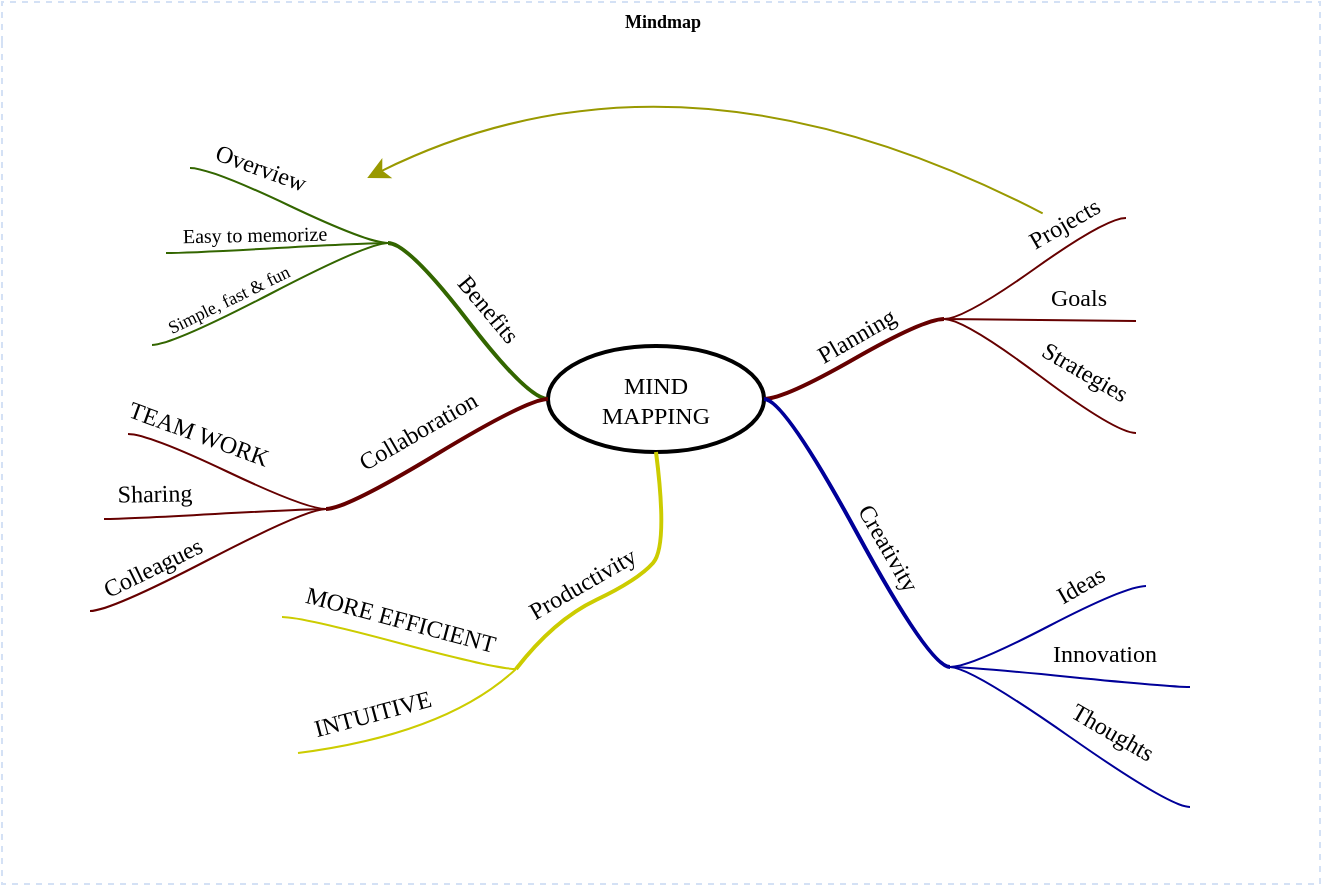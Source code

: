 <mxfile border="50" scale="3" compressed="false" locked="false" version="24.8.8">
  <diagram name="Blank" id="YmL12bMKpDGza6XwsDPr">
    <mxGraphModel dx="1354" dy="981" grid="0" gridSize="10" guides="1" tooltips="1" connect="1" arrows="1" fold="1" page="0" pageScale="1" pageWidth="827" pageHeight="1169" background="none" math="1" shadow="0">
      <root>
        <mxCell id="X5NqExCQtvZxIxQ7pmgY-0" />
        <mxCell id="1" parent="X5NqExCQtvZxIxQ7pmgY-0" />
        <mxCell id="Gr0Zq-AI6Quabplr0KPa-179" value="Mindmap" style="swimlane;html=1;startSize=20;horizontal=1;containerType=tree;labelBackgroundColor=none;strokeColor=#D4E1F5;strokeWidth=1;fillColor=none;fontFamily=Comic Sans MS;fontSize=9;swimlaneLine=0;dashed=1;collapsible=0;" parent="1" vertex="1">
          <mxGeometry x="84" y="80" width="659" height="441" as="geometry" />
        </mxCell>
        <mxCell id="Gr0Zq-AI6Quabplr0KPa-180" value="&lt;font face=&quot;Comic Sans MS&quot;&gt;MIND&lt;br&gt;MAPPING&lt;/font&gt;" style="ellipse;whiteSpace=wrap;html=1;align=center;container=1;recursiveResize=0;treeFolding=1;strokeWidth=2;" parent="Gr0Zq-AI6Quabplr0KPa-179" vertex="1">
          <mxGeometry x="273" y="172" width="108" height="53" as="geometry" />
        </mxCell>
        <mxCell id="Gr0Zq-AI6Quabplr0KPa-181" value="" style="whiteSpace=wrap;html=1;rounded=1;arcSize=50;align=center;verticalAlign=middle;container=1;recursiveResize=0;strokeWidth=1;autosize=1;spacing=4;treeFolding=1;" parent="Gr0Zq-AI6Quabplr0KPa-179" vertex="1">
          <mxGeometry x="471" y="158" height="1" as="geometry" />
        </mxCell>
        <mxCell id="Gr0Zq-AI6Quabplr0KPa-182" value="" style="edgeStyle=entityRelationEdgeStyle;startArrow=none;endArrow=none;segment=10;curved=1;strokeWidth=2;strokeColor=#660000;rounded=0;fontSize=12;startSize=8;endSize=8;" parent="Gr0Zq-AI6Quabplr0KPa-179" source="Gr0Zq-AI6Quabplr0KPa-180" target="Gr0Zq-AI6Quabplr0KPa-181" edge="1">
          <mxGeometry relative="1" as="geometry">
            <mxPoint x="163" y="175.5" as="sourcePoint" />
            <mxPoint x="225" y="198" as="targetPoint" />
          </mxGeometry>
        </mxCell>
        <mxCell id="Gr0Zq-AI6Quabplr0KPa-183" value="Planning" style="text;html=1;resizable=0;points=[];align=center;verticalAlign=middle;labelBackgroundColor=none;rotation=-30;fontFamily=Comic Sans MS;" parent="Gr0Zq-AI6Quabplr0KPa-182" vertex="1" connectable="0">
          <mxGeometry x="0.025" y="2" relative="1" as="geometry">
            <mxPoint x="1" y="-9" as="offset" />
          </mxGeometry>
        </mxCell>
        <mxCell id="Gr0Zq-AI6Quabplr0KPa-184" value="" style="whiteSpace=wrap;html=1;rounded=1;arcSize=50;align=center;verticalAlign=middle;container=1;recursiveResize=0;strokeWidth=1;autosize=1;spacing=4;treeFolding=1;collapsible=0;" parent="Gr0Zq-AI6Quabplr0KPa-179" vertex="1" collapsed="1">
          <mxGeometry x="562" y="108" width="5" as="geometry" />
        </mxCell>
        <mxCell id="Gr0Zq-AI6Quabplr0KPa-185" value="" style="edgeStyle=entityRelationEdgeStyle;startArrow=none;endArrow=none;segment=10;curved=1;strokeColor=#660000;rounded=0;fontSize=12;startSize=8;endSize=8;" parent="Gr0Zq-AI6Quabplr0KPa-179" source="Gr0Zq-AI6Quabplr0KPa-181" target="Gr0Zq-AI6Quabplr0KPa-184" edge="1">
          <mxGeometry relative="1" as="geometry">
            <mxPoint x="194" y="91.5" as="sourcePoint" />
            <mxPoint x="256" y="114" as="targetPoint" />
          </mxGeometry>
        </mxCell>
        <mxCell id="Gr0Zq-AI6Quabplr0KPa-186" value="Projects" style="text;html=1;resizable=0;points=[];align=center;verticalAlign=middle;labelBackgroundColor=none;fontFamily=Comic Sans MS;rotation=-30;" parent="Gr0Zq-AI6Quabplr0KPa-185" vertex="1">
          <mxGeometry x="0.257" relative="1" as="geometry">
            <mxPoint x="3" y="-14" as="offset" />
          </mxGeometry>
        </mxCell>
        <mxCell id="Gr0Zq-AI6Quabplr0KPa-187" value="" style="whiteSpace=wrap;html=1;rounded=1;arcSize=50;align=center;verticalAlign=middle;container=1;recursiveResize=0;strokeWidth=1;autosize=1;spacing=4;treeFolding=1;collapsible=0;" parent="Gr0Zq-AI6Quabplr0KPa-179" vertex="1">
          <mxGeometry x="567" y="159" height="1" as="geometry" />
        </mxCell>
        <mxCell id="Gr0Zq-AI6Quabplr0KPa-188" value="" style="edgeStyle=entityRelationEdgeStyle;startArrow=none;endArrow=none;segment=10;curved=1;strokeColor=#660000;rounded=0;fontSize=12;startSize=8;endSize=8;" parent="Gr0Zq-AI6Quabplr0KPa-179" source="Gr0Zq-AI6Quabplr0KPa-181" target="Gr0Zq-AI6Quabplr0KPa-187" edge="1">
          <mxGeometry relative="1" as="geometry">
            <mxPoint x="189" y="81.5" as="sourcePoint" />
            <mxPoint x="251" y="104" as="targetPoint" />
          </mxGeometry>
        </mxCell>
        <mxCell id="Gr0Zq-AI6Quabplr0KPa-189" value="Goals" style="text;html=1;resizable=0;points=[];align=center;verticalAlign=middle;labelBackgroundColor=none;fontFamily=Comic Sans MS;rotation=0;" parent="Gr0Zq-AI6Quabplr0KPa-188" vertex="1" connectable="0">
          <mxGeometry x="-0.112" y="-1" relative="1" as="geometry">
            <mxPoint x="24" y="-12" as="offset" />
          </mxGeometry>
        </mxCell>
        <mxCell id="Gr0Zq-AI6Quabplr0KPa-190" value="" style="whiteSpace=wrap;html=1;rounded=1;arcSize=50;align=center;verticalAlign=middle;container=1;recursiveResize=0;strokeWidth=1;autosize=1;spacing=4;treeFolding=1;collapsible=0;" parent="Gr0Zq-AI6Quabplr0KPa-179" vertex="1">
          <mxGeometry x="567" y="215" height="1" as="geometry" />
        </mxCell>
        <mxCell id="Gr0Zq-AI6Quabplr0KPa-191" value="" style="edgeStyle=entityRelationEdgeStyle;startArrow=none;endArrow=none;segment=10;curved=1;strokeColor=#660000;rounded=0;fontSize=12;startSize=8;endSize=8;" parent="Gr0Zq-AI6Quabplr0KPa-179" source="Gr0Zq-AI6Quabplr0KPa-181" target="Gr0Zq-AI6Quabplr0KPa-190" edge="1">
          <mxGeometry relative="1" as="geometry">
            <mxPoint x="251" y="158.5" as="sourcePoint" />
            <mxPoint x="251" y="104" as="targetPoint" />
          </mxGeometry>
        </mxCell>
        <mxCell id="Gr0Zq-AI6Quabplr0KPa-192" value="Strategies" style="text;html=1;resizable=0;points=[];align=center;verticalAlign=middle;labelBackgroundColor=none;fontFamily=Comic Sans MS;rotation=30;" parent="Gr0Zq-AI6Quabplr0KPa-191" vertex="1" connectable="0">
          <mxGeometry x="-0.112" y="-1" relative="1" as="geometry">
            <mxPoint x="28" y="1" as="offset" />
          </mxGeometry>
        </mxCell>
        <mxCell id="Gr0Zq-AI6Quabplr0KPa-193" value="" style="whiteSpace=wrap;html=1;rounded=1;arcSize=50;align=center;verticalAlign=middle;container=1;recursiveResize=0;strokeWidth=1;autosize=1;spacing=4;treeFolding=1;" parent="Gr0Zq-AI6Quabplr0KPa-179" vertex="1">
          <mxGeometry x="474" y="332" height="1" as="geometry" />
        </mxCell>
        <mxCell id="Gr0Zq-AI6Quabplr0KPa-194" value="" style="edgeStyle=entityRelationEdgeStyle;startArrow=none;endArrow=none;segment=10;curved=1;strokeWidth=2;strokeColor=#000099;rounded=0;fontSize=12;startSize=8;endSize=8;" parent="Gr0Zq-AI6Quabplr0KPa-179" source="Gr0Zq-AI6Quabplr0KPa-180" target="Gr0Zq-AI6Quabplr0KPa-193" edge="1">
          <mxGeometry relative="1" as="geometry">
            <mxPoint x="161" y="198.5" as="sourcePoint" />
            <mxPoint x="265" y="268.5" as="targetPoint" />
          </mxGeometry>
        </mxCell>
        <mxCell id="Gr0Zq-AI6Quabplr0KPa-195" value="Creativity" style="text;html=1;resizable=0;points=[];align=center;verticalAlign=middle;labelBackgroundColor=none;rotation=60;fontFamily=Comic Sans MS;" parent="Gr0Zq-AI6Quabplr0KPa-194" vertex="1" connectable="0">
          <mxGeometry x="0.025" y="2" relative="1" as="geometry">
            <mxPoint x="13" y="6" as="offset" />
          </mxGeometry>
        </mxCell>
        <mxCell id="Gr0Zq-AI6Quabplr0KPa-196" value="" style="whiteSpace=wrap;html=1;rounded=1;arcSize=50;align=center;verticalAlign=middle;container=1;recursiveResize=0;strokeWidth=1;autosize=1;spacing=4;treeFolding=1;collapsible=0;" parent="Gr0Zq-AI6Quabplr0KPa-179" vertex="1">
          <mxGeometry x="572" y="292" width="5" as="geometry" />
        </mxCell>
        <mxCell id="Gr0Zq-AI6Quabplr0KPa-197" value="" style="edgeStyle=entityRelationEdgeStyle;startArrow=none;endArrow=none;segment=10;curved=1;strokeColor=#000099;rounded=0;fontSize=12;startSize=8;endSize=8;" parent="Gr0Zq-AI6Quabplr0KPa-179" source="Gr0Zq-AI6Quabplr0KPa-193" target="Gr0Zq-AI6Quabplr0KPa-196" edge="1">
          <mxGeometry relative="1" as="geometry">
            <mxPoint x="197" y="265.5" as="sourcePoint" />
            <mxPoint x="259" y="288" as="targetPoint" />
          </mxGeometry>
        </mxCell>
        <mxCell id="Gr0Zq-AI6Quabplr0KPa-198" value="Ideas" style="text;html=1;resizable=0;points=[];align=center;verticalAlign=middle;labelBackgroundColor=none;fontFamily=Comic Sans MS;rotation=-30;" parent="Gr0Zq-AI6Quabplr0KPa-197" vertex="1" connectable="0">
          <mxGeometry x="0.257" relative="1" as="geometry">
            <mxPoint x="3" y="-14" as="offset" />
          </mxGeometry>
        </mxCell>
        <mxCell id="Gr0Zq-AI6Quabplr0KPa-199" value="" style="whiteSpace=wrap;html=1;rounded=1;arcSize=50;align=center;verticalAlign=middle;container=1;recursiveResize=0;strokeWidth=1;autosize=1;spacing=4;treeFolding=1;collapsible=0;" parent="Gr0Zq-AI6Quabplr0KPa-179" vertex="1">
          <mxGeometry x="594" y="342" height="1" as="geometry" />
        </mxCell>
        <mxCell id="Gr0Zq-AI6Quabplr0KPa-200" value="" style="edgeStyle=entityRelationEdgeStyle;startArrow=none;endArrow=none;segment=10;curved=1;strokeColor=#000099;rounded=0;fontSize=12;startSize=8;endSize=8;" parent="Gr0Zq-AI6Quabplr0KPa-179" source="Gr0Zq-AI6Quabplr0KPa-193" target="Gr0Zq-AI6Quabplr0KPa-199" edge="1">
          <mxGeometry relative="1" as="geometry">
            <mxPoint x="192" y="255.5" as="sourcePoint" />
            <mxPoint x="254" y="278" as="targetPoint" />
          </mxGeometry>
        </mxCell>
        <mxCell id="Gr0Zq-AI6Quabplr0KPa-201" value="Innovation" style="text;html=1;resizable=0;points=[];align=center;verticalAlign=middle;labelBackgroundColor=none;fontFamily=Comic Sans MS;rotation=0;" parent="Gr0Zq-AI6Quabplr0KPa-200" vertex="1" connectable="0">
          <mxGeometry x="-0.112" y="-1" relative="1" as="geometry">
            <mxPoint x="24" y="-12" as="offset" />
          </mxGeometry>
        </mxCell>
        <mxCell id="Gr0Zq-AI6Quabplr0KPa-202" value="" style="whiteSpace=wrap;html=1;rounded=1;arcSize=50;align=center;verticalAlign=middle;container=1;recursiveResize=0;strokeWidth=1;autosize=1;spacing=4;treeFolding=1;collapsible=0;" parent="Gr0Zq-AI6Quabplr0KPa-179" vertex="1">
          <mxGeometry x="594" y="402" height="1" as="geometry" />
        </mxCell>
        <mxCell id="Gr0Zq-AI6Quabplr0KPa-203" value="" style="edgeStyle=entityRelationEdgeStyle;startArrow=none;endArrow=none;segment=10;curved=1;strokeColor=#000099;rounded=0;fontSize=12;startSize=8;endSize=8;" parent="Gr0Zq-AI6Quabplr0KPa-179" source="Gr0Zq-AI6Quabplr0KPa-193" target="Gr0Zq-AI6Quabplr0KPa-202" edge="1">
          <mxGeometry relative="1" as="geometry">
            <mxPoint x="254" y="332.5" as="sourcePoint" />
            <mxPoint x="254" y="278" as="targetPoint" />
          </mxGeometry>
        </mxCell>
        <mxCell id="Gr0Zq-AI6Quabplr0KPa-204" value="Thoughts" style="text;html=1;resizable=0;points=[];align=center;verticalAlign=middle;labelBackgroundColor=none;fontFamily=Comic Sans MS;rotation=30;" parent="Gr0Zq-AI6Quabplr0KPa-203" vertex="1" connectable="0">
          <mxGeometry x="-0.112" y="-1" relative="1" as="geometry">
            <mxPoint x="28" y="1" as="offset" />
          </mxGeometry>
        </mxCell>
        <mxCell id="Gr0Zq-AI6Quabplr0KPa-205" value="" style="shape=image;html=1;verticalAlign=top;verticalLabelPosition=bottom;labelBackgroundColor=#ffffff;imageAspect=0;aspect=fixed;image=https://cdn2.iconfinder.com/data/icons/bitsies/128/Lightbulb-128.png;strokeColor=#000000;fillColor=none;fontFamily=Comic Sans MS;rotation=-30;" parent="Gr0Zq-AI6Quabplr0KPa-179" vertex="1">
          <mxGeometry x="553" y="267" width="24" height="24" as="geometry" />
        </mxCell>
        <mxCell id="Gr0Zq-AI6Quabplr0KPa-206" style="edgeStyle=entityRelationEdgeStyle;jumpStyle=arc;html=1;endArrow=classicThin;endFill=1;jettySize=auto;orthogonalLoop=1;strokeColor=none;strokeWidth=2;fontFamily=Comic Sans MS;rounded=0;fontSize=12;startSize=8;endSize=8;curved=1;" parent="Gr0Zq-AI6Quabplr0KPa-179" source="Gr0Zq-AI6Quabplr0KPa-196" target="Gr0Zq-AI6Quabplr0KPa-205" edge="1">
          <mxGeometry relative="1" as="geometry" />
        </mxCell>
        <mxCell id="Gr0Zq-AI6Quabplr0KPa-207" value="" style="shape=image;html=1;verticalAlign=top;verticalLabelPosition=bottom;labelBackgroundColor=#ffffff;imageAspect=0;aspect=fixed;image=https://cdn2.iconfinder.com/data/icons/ios-7-icons/50/finish_flag-128.png;strokeColor=#000000;fillColor=none;fontFamily=Comic Sans MS;" parent="Gr0Zq-AI6Quabplr0KPa-179" vertex="1">
          <mxGeometry x="553" y="138" width="18" height="18" as="geometry" />
        </mxCell>
        <mxCell id="Gr0Zq-AI6Quabplr0KPa-208" style="edgeStyle=entityRelationEdgeStyle;jumpStyle=arc;html=1;endArrow=classicThin;endFill=1;jettySize=auto;orthogonalLoop=1;strokeColor=none;strokeWidth=2;fontFamily=Comic Sans MS;rounded=0;fontSize=12;startSize=8;endSize=8;curved=1;" parent="Gr0Zq-AI6Quabplr0KPa-179" source="Gr0Zq-AI6Quabplr0KPa-187" target="Gr0Zq-AI6Quabplr0KPa-207" edge="1">
          <mxGeometry relative="1" as="geometry" />
        </mxCell>
        <mxCell id="Gr0Zq-AI6Quabplr0KPa-209" value="" style="whiteSpace=wrap;html=1;rounded=1;arcSize=50;align=center;verticalAlign=middle;container=1;recursiveResize=0;strokeWidth=1;autosize=1;spacing=4;treeFolding=1;" parent="Gr0Zq-AI6Quabplr0KPa-179" vertex="1">
          <mxGeometry x="193" y="120" height="1" as="geometry" />
        </mxCell>
        <mxCell id="Gr0Zq-AI6Quabplr0KPa-210" value="" style="edgeStyle=entityRelationEdgeStyle;startArrow=none;endArrow=none;segment=10;curved=1;strokeWidth=2;strokeColor=#336600;rounded=0;fontSize=12;startSize=8;endSize=8;" parent="Gr0Zq-AI6Quabplr0KPa-179" source="Gr0Zq-AI6Quabplr0KPa-180" target="Gr0Zq-AI6Quabplr0KPa-209" edge="1">
          <mxGeometry relative="1" as="geometry">
            <mxPoint x="161" y="198.5" as="sourcePoint" />
            <mxPoint x="251" y="158.5" as="targetPoint" />
          </mxGeometry>
        </mxCell>
        <mxCell id="Gr0Zq-AI6Quabplr0KPa-211" value="Benefits" style="text;html=1;resizable=0;points=[];align=center;verticalAlign=middle;labelBackgroundColor=none;rotation=50;fontFamily=Comic Sans MS;" parent="Gr0Zq-AI6Quabplr0KPa-210" vertex="1" connectable="0">
          <mxGeometry x="0.025" y="2" relative="1" as="geometry">
            <mxPoint x="12" y="-7" as="offset" />
          </mxGeometry>
        </mxCell>
        <mxCell id="Gr0Zq-AI6Quabplr0KPa-212" value="" style="whiteSpace=wrap;html=1;rounded=1;arcSize=50;align=center;verticalAlign=middle;container=1;recursiveResize=0;strokeWidth=1;autosize=1;spacing=4;treeFolding=1;collapsible=0;" parent="Gr0Zq-AI6Quabplr0KPa-179" vertex="1">
          <mxGeometry x="75" y="171" height="1" as="geometry" />
        </mxCell>
        <mxCell id="Gr0Zq-AI6Quabplr0KPa-213" value="" style="edgeStyle=entityRelationEdgeStyle;startArrow=none;endArrow=none;segment=10;curved=1;strokeColor=#336600;rounded=0;fontSize=12;startSize=8;endSize=8;" parent="Gr0Zq-AI6Quabplr0KPa-179" source="Gr0Zq-AI6Quabplr0KPa-209" target="Gr0Zq-AI6Quabplr0KPa-212" edge="1">
          <mxGeometry relative="1" as="geometry">
            <mxPoint x="-168" y="167.5" as="sourcePoint" />
            <mxPoint x="-168" y="113" as="targetPoint" />
          </mxGeometry>
        </mxCell>
        <mxCell id="Gr0Zq-AI6Quabplr0KPa-214" value="Simple, fast &amp;amp; fun" style="text;html=1;resizable=0;points=[];align=center;verticalAlign=middle;labelBackgroundColor=none;fontFamily=Comic Sans MS;rotation=-26;fontSize=9;" parent="Gr0Zq-AI6Quabplr0KPa-213" vertex="1" connectable="0">
          <mxGeometry x="-0.112" y="-1" relative="1" as="geometry">
            <mxPoint x="-27" y="7" as="offset" />
          </mxGeometry>
        </mxCell>
        <mxCell id="Gr0Zq-AI6Quabplr0KPa-215" value="" style="whiteSpace=wrap;html=1;rounded=1;arcSize=50;align=center;verticalAlign=middle;container=1;recursiveResize=0;strokeWidth=1;autosize=1;spacing=4;treeFolding=1;collapsible=0;" parent="Gr0Zq-AI6Quabplr0KPa-179" vertex="1">
          <mxGeometry x="82" y="125" height="1" as="geometry" />
        </mxCell>
        <mxCell id="Gr0Zq-AI6Quabplr0KPa-216" value="" style="edgeStyle=entityRelationEdgeStyle;startArrow=none;endArrow=none;segment=10;curved=1;strokeColor=#336600;rounded=0;fontSize=12;startSize=8;endSize=8;" parent="Gr0Zq-AI6Quabplr0KPa-179" source="Gr0Zq-AI6Quabplr0KPa-209" target="Gr0Zq-AI6Quabplr0KPa-215" edge="1">
          <mxGeometry relative="1" as="geometry">
            <mxPoint x="-230" y="90.5" as="sourcePoint" />
            <mxPoint x="-168" y="113" as="targetPoint" />
          </mxGeometry>
        </mxCell>
        <mxCell id="Gr0Zq-AI6Quabplr0KPa-217" value="Easy to memorize" style="text;html=1;resizable=0;points=[];align=center;verticalAlign=middle;labelBackgroundColor=none;fontFamily=Comic Sans MS;rotation=-1;fontSize=10;" parent="Gr0Zq-AI6Quabplr0KPa-216" vertex="1" connectable="0">
          <mxGeometry x="-0.112" y="-1" relative="1" as="geometry">
            <mxPoint x="-18" y="-6" as="offset" />
          </mxGeometry>
        </mxCell>
        <mxCell id="Gr0Zq-AI6Quabplr0KPa-218" value="" style="whiteSpace=wrap;html=1;rounded=1;arcSize=50;align=center;verticalAlign=middle;container=1;recursiveResize=0;strokeWidth=1;autosize=1;spacing=4;treeFolding=1;collapsible=0;" parent="Gr0Zq-AI6Quabplr0KPa-179" vertex="1" collapsed="1">
          <mxGeometry x="89" y="83" width="5" as="geometry" />
        </mxCell>
        <mxCell id="Gr0Zq-AI6Quabplr0KPa-219" value="" style="edgeStyle=entityRelationEdgeStyle;startArrow=none;endArrow=none;segment=10;curved=1;strokeColor=#336600;rounded=0;fontSize=12;startSize=8;endSize=8;" parent="Gr0Zq-AI6Quabplr0KPa-179" source="Gr0Zq-AI6Quabplr0KPa-209" target="Gr0Zq-AI6Quabplr0KPa-218" edge="1">
          <mxGeometry relative="1" as="geometry">
            <mxPoint x="-225" y="100.5" as="sourcePoint" />
            <mxPoint x="-163" y="123" as="targetPoint" />
          </mxGeometry>
        </mxCell>
        <mxCell id="Gr0Zq-AI6Quabplr0KPa-220" value="Overview" style="text;html=1;resizable=0;points=[];align=center;verticalAlign=middle;labelBackgroundColor=none;fontFamily=Comic Sans MS;rotation=20;" parent="Gr0Zq-AI6Quabplr0KPa-219" vertex="1" connectable="0">
          <mxGeometry x="0.257" relative="1" as="geometry">
            <mxPoint x="-2" y="-13" as="offset" />
          </mxGeometry>
        </mxCell>
        <mxCell id="Gr0Zq-AI6Quabplr0KPa-221" value="" style="shape=image;html=1;verticalAlign=top;verticalLabelPosition=bottom;labelBackgroundColor=#ffffff;imageAspect=0;aspect=fixed;image=https://cdn2.iconfinder.com/data/icons/basicset/tick_64.png;strokeColor=#000099;strokeWidth=2;fillColor=none;fontFamily=Comic Sans MS;fontSize=10;rotation=28;" parent="Gr0Zq-AI6Quabplr0KPa-179" vertex="1">
          <mxGeometry x="157" y="88" width="17" height="17" as="geometry" />
        </mxCell>
        <mxCell id="Gr0Zq-AI6Quabplr0KPa-222" value="" style="endArrow=classic;html=1;curved=1;sourcePerimeterSpacing=10;strokeColor=#999900;targetPerimeterSpacing=7;rounded=0;fontSize=12;startSize=8;endSize=8;" parent="Gr0Zq-AI6Quabplr0KPa-179" source="Gr0Zq-AI6Quabplr0KPa-186" target="Gr0Zq-AI6Quabplr0KPa-221" edge="1">
          <mxGeometry width="50" height="50" relative="1" as="geometry">
            <mxPoint x="345" y="550" as="sourcePoint" />
            <mxPoint x="325" y="510" as="targetPoint" />
            <Array as="points">
              <mxPoint x="338" y="11" />
            </Array>
          </mxGeometry>
        </mxCell>
        <mxCell id="Gr0Zq-AI6Quabplr0KPa-223" style="jumpStyle=arc;html=1;endArrow=classicThin;endFill=1;jettySize=auto;orthogonalLoop=1;strokeColor=none;strokeWidth=2;fontFamily=Comic Sans MS;fontSize=10;rounded=0;startSize=8;endSize=8;curved=1;" parent="Gr0Zq-AI6Quabplr0KPa-179" source="Gr0Zq-AI6Quabplr0KPa-209" target="Gr0Zq-AI6Quabplr0KPa-221" edge="1">
          <mxGeometry relative="1" as="geometry" />
        </mxCell>
        <mxCell id="Gr0Zq-AI6Quabplr0KPa-224" value="" style="whiteSpace=wrap;html=1;rounded=1;arcSize=50;align=center;verticalAlign=middle;container=1;recursiveResize=0;strokeWidth=1;autosize=1;spacing=4;treeFolding=1;" parent="Gr0Zq-AI6Quabplr0KPa-179" vertex="1">
          <mxGeometry x="162" y="253" height="1" as="geometry" />
        </mxCell>
        <mxCell id="Gr0Zq-AI6Quabplr0KPa-225" value="" style="edgeStyle=entityRelationEdgeStyle;startArrow=none;endArrow=none;segment=10;curved=1;strokeWidth=2;strokeColor=#660000;rounded=0;fontSize=12;startSize=8;endSize=8;" parent="Gr0Zq-AI6Quabplr0KPa-179" source="Gr0Zq-AI6Quabplr0KPa-180" target="Gr0Zq-AI6Quabplr0KPa-224" edge="1">
          <mxGeometry relative="1" as="geometry">
            <mxPoint x="53" y="198.5" as="sourcePoint" />
            <mxPoint x="-27" y="120.5" as="targetPoint" />
          </mxGeometry>
        </mxCell>
        <mxCell id="Gr0Zq-AI6Quabplr0KPa-226" value="Collaboration" style="text;html=1;resizable=0;points=[];align=center;verticalAlign=middle;labelBackgroundColor=none;rotation=-30;fontFamily=Comic Sans MS;" parent="Gr0Zq-AI6Quabplr0KPa-225" vertex="1" connectable="0">
          <mxGeometry x="0.025" y="2" relative="1" as="geometry">
            <mxPoint x="-10" y="-13" as="offset" />
          </mxGeometry>
        </mxCell>
        <mxCell id="Gr0Zq-AI6Quabplr0KPa-227" value="" style="whiteSpace=wrap;html=1;rounded=1;arcSize=50;align=center;verticalAlign=middle;container=1;recursiveResize=0;strokeWidth=1;autosize=1;spacing=4;treeFolding=1;collapsible=0;" parent="Gr0Zq-AI6Quabplr0KPa-179" vertex="1">
          <mxGeometry x="44" y="304" height="1" as="geometry" />
        </mxCell>
        <mxCell id="Gr0Zq-AI6Quabplr0KPa-228" value="" style="edgeStyle=entityRelationEdgeStyle;startArrow=none;endArrow=none;segment=10;curved=1;strokeColor=#660000;rounded=0;fontSize=12;startSize=8;endSize=8;" parent="Gr0Zq-AI6Quabplr0KPa-179" source="Gr0Zq-AI6Quabplr0KPa-224" target="Gr0Zq-AI6Quabplr0KPa-227" edge="1">
          <mxGeometry relative="1" as="geometry">
            <mxPoint x="-333" y="345.5" as="sourcePoint" />
            <mxPoint x="-333" y="291" as="targetPoint" />
          </mxGeometry>
        </mxCell>
        <mxCell id="Gr0Zq-AI6Quabplr0KPa-229" value="Colleagues" style="text;html=1;resizable=0;points=[];align=center;verticalAlign=middle;labelBackgroundColor=none;fontFamily=Comic Sans MS;rotation=-26;fontSize=12;collapsible=0;" parent="Gr0Zq-AI6Quabplr0KPa-228" vertex="1" connectable="0">
          <mxGeometry x="-0.112" y="-1" relative="1" as="geometry">
            <mxPoint x="-34" y="8" as="offset" />
          </mxGeometry>
        </mxCell>
        <mxCell id="Gr0Zq-AI6Quabplr0KPa-230" value="" style="whiteSpace=wrap;html=1;rounded=1;arcSize=50;align=center;verticalAlign=middle;container=1;recursiveResize=0;strokeWidth=1;autosize=1;spacing=4;treeFolding=1;collapsible=0;" parent="Gr0Zq-AI6Quabplr0KPa-179" vertex="1">
          <mxGeometry x="51" y="258" height="1" as="geometry" />
        </mxCell>
        <mxCell id="Gr0Zq-AI6Quabplr0KPa-231" value="" style="edgeStyle=entityRelationEdgeStyle;startArrow=none;endArrow=none;segment=10;curved=1;strokeColor=#660000;rounded=0;fontSize=12;startSize=8;endSize=8;" parent="Gr0Zq-AI6Quabplr0KPa-179" source="Gr0Zq-AI6Quabplr0KPa-224" target="Gr0Zq-AI6Quabplr0KPa-230" edge="1">
          <mxGeometry relative="1" as="geometry">
            <mxPoint x="-395" y="268.5" as="sourcePoint" />
            <mxPoint x="-333" y="291" as="targetPoint" />
          </mxGeometry>
        </mxCell>
        <mxCell id="Gr0Zq-AI6Quabplr0KPa-232" value="Sharing" style="text;html=1;resizable=0;points=[];align=center;verticalAlign=middle;labelBackgroundColor=none;fontFamily=Comic Sans MS;rotation=-1;fontSize=12;collapsible=0;" parent="Gr0Zq-AI6Quabplr0KPa-231" vertex="1" connectable="0">
          <mxGeometry x="-0.112" y="-1" relative="1" as="geometry">
            <mxPoint x="-37" y="-9" as="offset" />
          </mxGeometry>
        </mxCell>
        <mxCell id="Gr0Zq-AI6Quabplr0KPa-233" value="" style="whiteSpace=wrap;html=1;rounded=1;arcSize=50;align=center;verticalAlign=middle;container=1;recursiveResize=0;strokeWidth=1;autosize=1;spacing=4;treeFolding=1;collapsible=0;" parent="Gr0Zq-AI6Quabplr0KPa-179" vertex="1" collapsed="1">
          <mxGeometry x="58" y="216" width="5" as="geometry" />
        </mxCell>
        <mxCell id="Gr0Zq-AI6Quabplr0KPa-234" value="" style="edgeStyle=entityRelationEdgeStyle;startArrow=none;endArrow=none;segment=10;curved=1;strokeColor=#660000;rounded=0;fontSize=12;startSize=8;endSize=8;" parent="Gr0Zq-AI6Quabplr0KPa-179" source="Gr0Zq-AI6Quabplr0KPa-224" target="Gr0Zq-AI6Quabplr0KPa-233" edge="1">
          <mxGeometry relative="1" as="geometry">
            <mxPoint x="-390" y="278.5" as="sourcePoint" />
            <mxPoint x="-328" y="301" as="targetPoint" />
          </mxGeometry>
        </mxCell>
        <mxCell id="Gr0Zq-AI6Quabplr0KPa-235" value="TEAM WORK" style="text;html=1;resizable=0;points=[];align=center;verticalAlign=middle;labelBackgroundColor=none;fontFamily=Comic Sans MS;rotation=20;collapsible=0;" parent="Gr0Zq-AI6Quabplr0KPa-234" vertex="1" connectable="0">
          <mxGeometry x="0.257" relative="1" as="geometry">
            <mxPoint x="-2" y="-13" as="offset" />
          </mxGeometry>
        </mxCell>
        <mxCell id="Gr0Zq-AI6Quabplr0KPa-236" value="" style="shape=image;html=1;verticalAlign=top;verticalLabelPosition=bottom;labelBackgroundColor=#ffffff;imageAspect=0;aspect=fixed;image=https://cdn3.iconfinder.com/data/icons/tango-icon-library/48/system-users-128.png;dashed=0;fontFamily=Comic Sans MS;fontSize=12;fontColor=#000000;align=center;strokeColor=#000099;strokeWidth=2;fillColor=#D2D3D3;" parent="Gr0Zq-AI6Quabplr0KPa-179" vertex="1">
          <mxGeometry x="165" y="180" width="39" height="37" as="geometry" />
        </mxCell>
        <mxCell id="Gr0Zq-AI6Quabplr0KPa-237" style="edgeStyle=none;jumpStyle=arc;html=1;entryX=0.5;entryY=1;entryPerimeter=0;endArrow=classicThin;endFill=1;jettySize=auto;orthogonalLoop=1;strokeColor=none;strokeWidth=2;fontFamily=Comic Sans MS;fontSize=12;rounded=0;startSize=8;endSize=8;curved=1;" parent="Gr0Zq-AI6Quabplr0KPa-179" source="Gr0Zq-AI6Quabplr0KPa-224" target="Gr0Zq-AI6Quabplr0KPa-236" edge="1">
          <mxGeometry relative="1" as="geometry" />
        </mxCell>
        <mxCell id="Gr0Zq-AI6Quabplr0KPa-238" value="" style="whiteSpace=wrap;html=1;rounded=1;arcSize=50;align=center;verticalAlign=middle;container=1;recursiveResize=0;strokeWidth=1;autosize=1;spacing=4;treeFolding=1;" parent="Gr0Zq-AI6Quabplr0KPa-179" vertex="1">
          <mxGeometry x="257" y="333" height="1" as="geometry" />
        </mxCell>
        <mxCell id="Gr0Zq-AI6Quabplr0KPa-239" value="" style="startArrow=none;endArrow=none;segment=10;strokeWidth=2;strokeColor=#CCCC00;exitX=0.5;exitY=1;curved=1;rounded=0;fontSize=12;startSize=8;endSize=8;" parent="Gr0Zq-AI6Quabplr0KPa-179" source="Gr0Zq-AI6Quabplr0KPa-180" target="Gr0Zq-AI6Quabplr0KPa-238" edge="1">
          <mxGeometry relative="1" as="geometry">
            <mxPoint x="53" y="198.5" as="sourcePoint" />
            <mxPoint x="-58" y="253.5" as="targetPoint" />
            <Array as="points">
              <mxPoint x="333" y="272" />
              <mxPoint x="318" y="289" />
              <mxPoint x="276" y="309" />
            </Array>
          </mxGeometry>
        </mxCell>
        <mxCell id="Gr0Zq-AI6Quabplr0KPa-240" value="Productivity" style="text;html=1;resizable=0;points=[];align=center;verticalAlign=middle;labelBackgroundColor=none;rotation=-30;fontFamily=Comic Sans MS;" parent="Gr0Zq-AI6Quabplr0KPa-239" vertex="1" connectable="0">
          <mxGeometry x="0.025" y="2" relative="1" as="geometry">
            <mxPoint x="-24" y="-2" as="offset" />
          </mxGeometry>
        </mxCell>
        <mxCell id="Gr0Zq-AI6Quabplr0KPa-241" value="" style="whiteSpace=wrap;html=1;rounded=1;arcSize=50;align=center;verticalAlign=middle;container=1;recursiveResize=0;strokeWidth=1;autosize=1;spacing=4;treeFolding=1;collapsible=0;" parent="Gr0Zq-AI6Quabplr0KPa-179" vertex="1">
          <mxGeometry x="148" y="375" height="1" as="geometry" />
        </mxCell>
        <mxCell id="Gr0Zq-AI6Quabplr0KPa-242" value="" style="startArrow=none;endArrow=none;segment=10;strokeColor=#CCCC00;curved=1;rounded=0;fontSize=12;startSize=8;endSize=8;" parent="Gr0Zq-AI6Quabplr0KPa-179" source="Gr0Zq-AI6Quabplr0KPa-238" target="Gr0Zq-AI6Quabplr0KPa-241" edge="1">
          <mxGeometry relative="1" as="geometry">
            <mxPoint x="-346" y="466.5" as="sourcePoint" />
            <mxPoint x="-52" y="381" as="targetPoint" />
            <Array as="points">
              <mxPoint x="222" y="366" />
            </Array>
          </mxGeometry>
        </mxCell>
        <mxCell id="Gr0Zq-AI6Quabplr0KPa-243" value="INTUITIVE" style="text;html=1;resizable=0;points=[];align=center;verticalAlign=middle;labelBackgroundColor=none;fontFamily=Comic Sans MS;rotation=-15;fontSize=12;collapsible=0;" parent="Gr0Zq-AI6Quabplr0KPa-242" vertex="1" connectable="0">
          <mxGeometry x="-0.112" y="-1" relative="1" as="geometry">
            <mxPoint x="-30" y="-10" as="offset" />
          </mxGeometry>
        </mxCell>
        <mxCell id="Gr0Zq-AI6Quabplr0KPa-244" value="" style="whiteSpace=wrap;html=1;rounded=1;arcSize=50;align=center;verticalAlign=middle;container=1;recursiveResize=0;strokeWidth=1;autosize=1;spacing=4;treeFolding=1;collapsible=0;" parent="Gr0Zq-AI6Quabplr0KPa-179" vertex="1">
          <mxGeometry x="140" y="307" height="1" as="geometry" />
        </mxCell>
        <mxCell id="Gr0Zq-AI6Quabplr0KPa-245" value="" style="edgeStyle=entityRelationEdgeStyle;startArrow=none;endArrow=none;segment=10;curved=1;strokeColor=#CCCC00;rounded=0;fontSize=12;startSize=8;endSize=8;" parent="Gr0Zq-AI6Quabplr0KPa-179" source="Gr0Zq-AI6Quabplr0KPa-238" target="Gr0Zq-AI6Quabplr0KPa-244" edge="1">
          <mxGeometry relative="1" as="geometry">
            <mxPoint x="-408" y="389.5" as="sourcePoint" />
            <mxPoint x="-346" y="412" as="targetPoint" />
          </mxGeometry>
        </mxCell>
        <mxCell id="Gr0Zq-AI6Quabplr0KPa-246" value="MORE EFFICIENT" style="text;html=1;resizable=0;points=[];align=center;verticalAlign=middle;labelBackgroundColor=none;fontFamily=Comic Sans MS;rotation=15;fontSize=12;" parent="Gr0Zq-AI6Quabplr0KPa-245" vertex="1" connectable="0">
          <mxGeometry x="-0.112" y="-1" relative="1" as="geometry">
            <mxPoint x="-6" y="-13" as="offset" />
          </mxGeometry>
        </mxCell>
        <mxCell id="Gr0Zq-AI6Quabplr0KPa-247" value="" style="shape=image;html=1;verticalAlign=top;verticalLabelPosition=bottom;labelBackgroundColor=#ffffff;imageAspect=0;aspect=fixed;image=https://cdn3.iconfinder.com/data/icons/beos/BeOS_flash.png;dashed=0;fontFamily=Comic Sans MS;fontSize=12;fontColor=#000000;align=center;strokeColor=#000099;strokeWidth=2;fillColor=#D2D3D3;rotation=-25;" parent="Gr0Zq-AI6Quabplr0KPa-179" vertex="1">
          <mxGeometry x="302" y="305" width="39" height="37" as="geometry" />
        </mxCell>
        <mxCell id="Gr0Zq-AI6Quabplr0KPa-248" style="edgeStyle=none;jumpStyle=arc;html=1;entryX=0.5;entryY=1;entryPerimeter=0;endArrow=classicThin;endFill=1;jettySize=auto;orthogonalLoop=1;strokeColor=none;strokeWidth=2;fontFamily=Comic Sans MS;fontSize=12;rounded=0;startSize=8;endSize=8;curved=1;" parent="Gr0Zq-AI6Quabplr0KPa-179" source="Gr0Zq-AI6Quabplr0KPa-238" target="Gr0Zq-AI6Quabplr0KPa-247" edge="1">
          <mxGeometry relative="1" as="geometry" />
        </mxCell>
      </root>
    </mxGraphModel>
  </diagram>
</mxfile>
